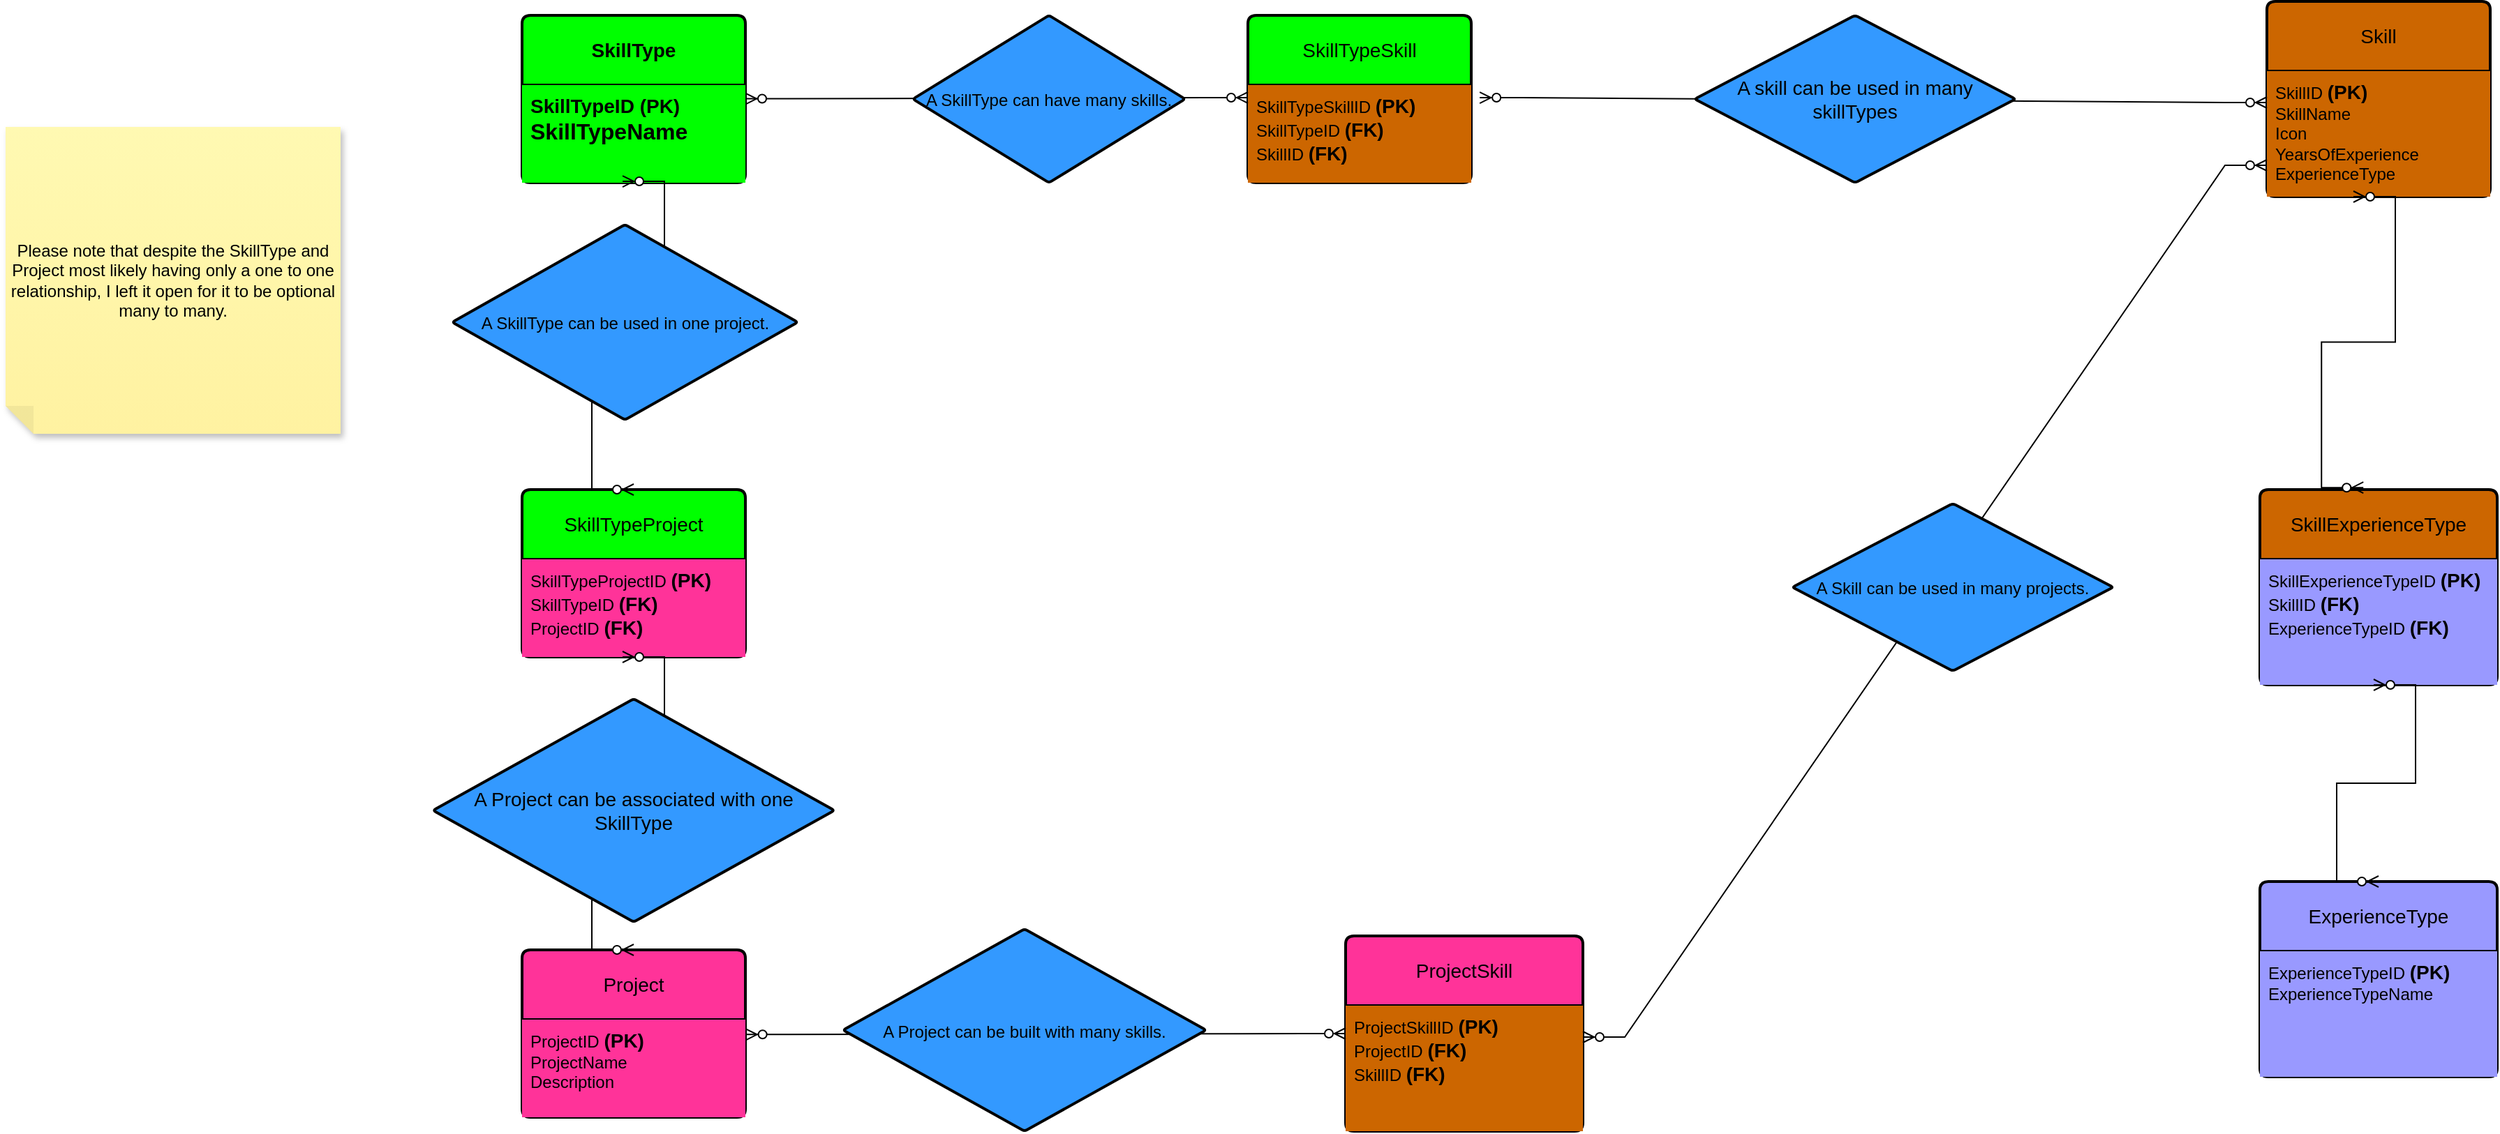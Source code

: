 <mxfile version="24.9.0">
  <diagram id="R2lEEEUBdFMjLlhIrx00" name="Page-1">
    <mxGraphModel dx="2130" dy="781" grid="1" gridSize="10" guides="1" tooltips="1" connect="1" arrows="1" fold="1" page="1" pageScale="1" pageWidth="850" pageHeight="1100" math="0" shadow="0" extFonts="Permanent Marker^https://fonts.googleapis.com/css?family=Permanent+Marker">
      <root>
        <mxCell id="0" />
        <mxCell id="1" parent="0" />
        <mxCell id="2te_wfa_4X3YV4hR2Sw0-1" value="Skill" style="swimlane;childLayout=stackLayout;horizontal=1;startSize=50;horizontalStack=0;rounded=1;fontSize=14;fontStyle=0;strokeWidth=2;resizeParent=0;resizeLast=1;shadow=0;dashed=0;align=center;arcSize=4;whiteSpace=wrap;html=1;fillColor=#CC6600;" parent="1" vertex="1">
          <mxGeometry x="1260" y="50" width="160" height="140" as="geometry" />
        </mxCell>
        <mxCell id="2te_wfa_4X3YV4hR2Sw0-2" value="SkillID&amp;nbsp;&lt;b&gt;&lt;font style=&quot;font-size: 14px;&quot;&gt;(PK)&lt;/font&gt;&lt;/b&gt;&lt;div&gt;SkillName&lt;/div&gt;&lt;div&gt;Icon&lt;/div&gt;&lt;div&gt;YearsOfExperience&lt;/div&gt;&lt;div&gt;ExperienceType&lt;/div&gt;" style="align=left;strokeColor=none;fillColor=#CC6600;spacingLeft=4;fontSize=12;verticalAlign=top;resizable=0;rotatable=0;part=1;html=1;" parent="2te_wfa_4X3YV4hR2Sw0-1" vertex="1">
          <mxGeometry y="50" width="160" height="90" as="geometry" />
        </mxCell>
        <mxCell id="2te_wfa_4X3YV4hR2Sw0-3" value="ProjectSkill" style="swimlane;childLayout=stackLayout;horizontal=1;startSize=50;horizontalStack=0;rounded=1;fontSize=14;fontStyle=0;strokeWidth=2;resizeParent=0;resizeLast=1;shadow=0;dashed=0;align=center;arcSize=4;whiteSpace=wrap;html=1;fillColor=#FF3399;" parent="1" vertex="1">
          <mxGeometry x="600" y="720" width="170" height="140" as="geometry" />
        </mxCell>
        <mxCell id="2te_wfa_4X3YV4hR2Sw0-4" value="ProjectSkillID&amp;nbsp;&lt;b&gt;&lt;font style=&quot;font-size: 14px;&quot;&gt;(PK)&lt;/font&gt;&lt;/b&gt;&lt;div&gt;ProjectID&amp;nbsp;&lt;b style=&quot;background-color: initial;&quot;&gt;&lt;font style=&quot;font-size: 14px;&quot;&gt;(FK)&lt;/font&gt;&lt;/b&gt;&lt;/div&gt;&lt;div&gt;SkillID&amp;nbsp;&lt;b style=&quot;background-color: initial;&quot;&gt;&lt;font style=&quot;font-size: 14px;&quot;&gt;(FK)&lt;/font&gt;&lt;/b&gt;&lt;/div&gt;" style="align=left;strokeColor=none;fillColor=#CC6600;spacingLeft=4;fontSize=12;verticalAlign=top;resizable=1;rotatable=0;part=1;html=1;" parent="2te_wfa_4X3YV4hR2Sw0-3" vertex="1">
          <mxGeometry y="50" width="170" height="90" as="geometry" />
        </mxCell>
        <mxCell id="2te_wfa_4X3YV4hR2Sw0-5" value="" style="edgeStyle=entityRelationEdgeStyle;fontSize=12;html=1;endArrow=ERzeroToMany;endFill=1;startArrow=ERzeroToMany;rounded=0;entryX=0;entryY=0.25;entryDx=0;entryDy=0;exitX=1.038;exitY=0.129;exitDx=0;exitDy=0;exitPerimeter=0;" parent="1" source="2te_wfa_4X3YV4hR2Sw0-15" target="2te_wfa_4X3YV4hR2Sw0-2" edge="1">
          <mxGeometry width="100" height="100" relative="1" as="geometry">
            <mxPoint x="850" y="123" as="sourcePoint" />
            <mxPoint x="230" y="590" as="targetPoint" />
            <Array as="points">
              <mxPoint x="60" y="530" />
            </Array>
          </mxGeometry>
        </mxCell>
        <mxCell id="2te_wfa_4X3YV4hR2Sw0-10" value="Project" style="swimlane;childLayout=stackLayout;horizontal=1;startSize=50;horizontalStack=0;rounded=1;fontSize=14;fontStyle=0;strokeWidth=2;resizeParent=0;resizeLast=1;shadow=0;dashed=0;align=center;arcSize=4;whiteSpace=wrap;html=1;fillColor=#FF3399;" parent="1" vertex="1">
          <mxGeometry x="10" y="730" width="160" height="120" as="geometry" />
        </mxCell>
        <mxCell id="2te_wfa_4X3YV4hR2Sw0-11" value="ProjectID&amp;nbsp;&lt;b&gt;&lt;font style=&quot;font-size: 14px;&quot;&gt;(PK)&lt;/font&gt;&lt;/b&gt;&lt;div&gt;ProjectName&lt;/div&gt;&lt;div&gt;Description&lt;/div&gt;&lt;div&gt;&lt;br&gt;&lt;/div&gt;" style="align=left;strokeColor=none;fillColor=#FF3399;spacingLeft=4;fontSize=12;verticalAlign=top;resizable=0;rotatable=0;part=1;html=1;" parent="2te_wfa_4X3YV4hR2Sw0-10" vertex="1">
          <mxGeometry y="50" width="160" height="70" as="geometry" />
        </mxCell>
        <mxCell id="2te_wfa_4X3YV4hR2Sw0-14" value="SkillTypeSkill" style="swimlane;childLayout=stackLayout;horizontal=1;startSize=50;horizontalStack=0;rounded=1;fontSize=14;fontStyle=0;strokeWidth=2;resizeParent=0;resizeLast=1;shadow=0;dashed=0;align=center;arcSize=4;whiteSpace=wrap;html=1;fillColor=#00FF00;" parent="1" vertex="1">
          <mxGeometry x="530" y="60" width="160" height="120" as="geometry" />
        </mxCell>
        <mxCell id="2te_wfa_4X3YV4hR2Sw0-15" value="SkillTypeSkillID&amp;nbsp;&lt;b&gt;&lt;font style=&quot;font-size: 14px;&quot;&gt;(PK)&lt;/font&gt;&lt;/b&gt;&lt;div&gt;SkillTypeID&amp;nbsp;&lt;b style=&quot;background-color: initial;&quot;&gt;&lt;font style=&quot;font-size: 14px;&quot;&gt;(FK)&lt;/font&gt;&lt;/b&gt;&lt;/div&gt;&lt;div&gt;SkillID&amp;nbsp;&lt;b style=&quot;background-color: initial;&quot;&gt;&lt;font style=&quot;font-size: 14px;&quot;&gt;(FK)&lt;/font&gt;&lt;/b&gt;&lt;/div&gt;" style="align=left;strokeColor=none;fillColor=#CC6600;spacingLeft=4;fontSize=12;verticalAlign=top;resizable=0;rotatable=0;part=1;html=1;" parent="2te_wfa_4X3YV4hR2Sw0-14" vertex="1">
          <mxGeometry y="50" width="160" height="70" as="geometry" />
        </mxCell>
        <mxCell id="2te_wfa_4X3YV4hR2Sw0-19" value="" style="edgeStyle=entityRelationEdgeStyle;fontSize=12;html=1;endArrow=ERzeroToMany;endFill=1;startArrow=ERzeroToMany;rounded=0;" parent="1" edge="1">
          <mxGeometry width="100" height="100" relative="1" as="geometry">
            <mxPoint x="170" y="119.76" as="sourcePoint" />
            <mxPoint x="530" y="119" as="targetPoint" />
            <Array as="points">
              <mxPoint x="-555" y="508.76" />
            </Array>
          </mxGeometry>
        </mxCell>
        <mxCell id="2te_wfa_4X3YV4hR2Sw0-20" value="&lt;b&gt;&lt;font style=&quot;font-size: 14px;&quot;&gt;SkillType&lt;/font&gt;&lt;/b&gt;" style="swimlane;childLayout=stackLayout;horizontal=1;startSize=50;horizontalStack=0;rounded=1;fontSize=14;fontStyle=0;strokeWidth=2;resizeParent=0;resizeLast=1;shadow=0;dashed=0;align=center;arcSize=4;whiteSpace=wrap;html=1;fillColor=#00FF00;" parent="1" vertex="1">
          <mxGeometry x="10" y="60" width="160" height="120" as="geometry" />
        </mxCell>
        <mxCell id="2te_wfa_4X3YV4hR2Sw0-21" value="&lt;b&gt;&lt;font style=&quot;font-size: 14px;&quot;&gt;SkillTypeID (PK)&lt;/font&gt;&lt;/b&gt;&lt;div&gt;&lt;b&gt;&lt;font size=&quot;3&quot;&gt;SkillTypeName&lt;/font&gt;&lt;/b&gt;&lt;/div&gt;" style="align=left;strokeColor=none;fillColor=#00FF00;spacingLeft=4;fontSize=12;verticalAlign=top;resizable=0;rotatable=0;part=1;html=1;" parent="2te_wfa_4X3YV4hR2Sw0-20" vertex="1">
          <mxGeometry y="50" width="160" height="70" as="geometry" />
        </mxCell>
        <mxCell id="2te_wfa_4X3YV4hR2Sw0-34" value="" style="edgeStyle=entityRelationEdgeStyle;fontSize=12;html=1;endArrow=ERzeroToMany;endFill=1;startArrow=ERzeroToMany;rounded=0;exitX=1.002;exitY=0.152;exitDx=0;exitDy=0;exitPerimeter=0;" parent="1" source="2te_wfa_4X3YV4hR2Sw0-11" edge="1">
          <mxGeometry width="100" height="100" relative="1" as="geometry">
            <mxPoint x="190" y="789.47" as="sourcePoint" />
            <mxPoint x="600" y="790" as="targetPoint" />
            <Array as="points">
              <mxPoint x="-535" y="1178.47" />
            </Array>
          </mxGeometry>
        </mxCell>
        <mxCell id="2te_wfa_4X3YV4hR2Sw0-33" value="&lt;font style=&quot;font-size: 12px;&quot;&gt;A SkillType can have many skills.&lt;/font&gt;" style="rhombus;whiteSpace=wrap;html=1;fontSize=14;fontStyle=0;startSize=50;rounded=1;strokeWidth=2;shadow=0;dashed=0;arcSize=4;fillColor=#3399FF;" parent="1" vertex="1">
          <mxGeometry x="290" y="60" width="195" height="120" as="geometry" />
        </mxCell>
        <mxCell id="2te_wfa_4X3YV4hR2Sw0-35" value="SkillTypeProject" style="swimlane;childLayout=stackLayout;horizontal=1;startSize=50;horizontalStack=0;rounded=1;fontSize=14;fontStyle=0;strokeWidth=2;resizeParent=0;resizeLast=1;shadow=0;dashed=0;align=center;arcSize=4;whiteSpace=wrap;html=1;fillColor=#00FF00;" parent="1" vertex="1">
          <mxGeometry x="10" y="400" width="160" height="120" as="geometry" />
        </mxCell>
        <mxCell id="2te_wfa_4X3YV4hR2Sw0-36" value="SkillTypeProjectID&amp;nbsp;&lt;b&gt;&lt;font style=&quot;font-size: 14px;&quot;&gt;(PK)&lt;/font&gt;&lt;/b&gt;&lt;div&gt;SkillTypeID&amp;nbsp;&lt;b style=&quot;background-color: initial;&quot;&gt;&lt;font style=&quot;font-size: 14px;&quot;&gt;(FK)&lt;/font&gt;&lt;/b&gt;&lt;/div&gt;&lt;div&gt;ProjectID&amp;nbsp;&lt;b style=&quot;background-color: initial;&quot;&gt;&lt;font style=&quot;font-size: 14px;&quot;&gt;(FK)&lt;/font&gt;&lt;/b&gt;&lt;/div&gt;" style="align=left;strokeColor=none;fillColor=#FF3399;spacingLeft=4;fontSize=12;verticalAlign=top;resizable=0;rotatable=0;part=1;html=1;" parent="2te_wfa_4X3YV4hR2Sw0-35" vertex="1">
          <mxGeometry y="50" width="160" height="70" as="geometry" />
        </mxCell>
        <mxCell id="2te_wfa_4X3YV4hR2Sw0-38" value="" style="edgeStyle=entityRelationEdgeStyle;fontSize=12;html=1;endArrow=ERzeroToMany;endFill=1;startArrow=ERzeroToMany;rounded=0;entryX=0;entryY=0.75;entryDx=0;entryDy=0;exitX=1;exitY=0.25;exitDx=0;exitDy=0;" parent="1" source="2te_wfa_4X3YV4hR2Sw0-4" target="2te_wfa_4X3YV4hR2Sw0-2" edge="1">
          <mxGeometry width="100" height="100" relative="1" as="geometry">
            <mxPoint x="828" y="801" as="sourcePoint" />
            <mxPoint x="1130" y="700" as="targetPoint" />
            <Array as="points">
              <mxPoint x="780" y="790" />
              <mxPoint x="1120" y="640" />
            </Array>
          </mxGeometry>
        </mxCell>
        <mxCell id="2te_wfa_4X3YV4hR2Sw0-30" value="A skill can be used in many skillTypes" style="rhombus;whiteSpace=wrap;html=1;fontSize=14;fontStyle=0;startSize=50;rounded=1;strokeWidth=2;shadow=0;dashed=0;arcSize=4;resize=1;fillColor=#3399FF;" parent="1" vertex="1">
          <mxGeometry x="850" y="60" width="230" height="120" as="geometry" />
        </mxCell>
        <mxCell id="2te_wfa_4X3YV4hR2Sw0-8" value="&lt;font style=&quot;font-size: 12px;&quot;&gt;A Project can be built with many skills.&lt;/font&gt;" style="rhombus;whiteSpace=wrap;html=1;fontSize=14;fontStyle=0;startSize=50;rounded=1;strokeWidth=2;shadow=0;dashed=0;arcSize=4;fillColor=#3399FF;" parent="1" vertex="1">
          <mxGeometry x="240" y="715" width="260" height="145" as="geometry" />
        </mxCell>
        <mxCell id="2te_wfa_4X3YV4hR2Sw0-6" value="&lt;font style=&quot;font-size: 12px;&quot;&gt;A Skill can be used in many projects.&lt;/font&gt;" style="rhombus;whiteSpace=wrap;html=1;fontSize=14;fontStyle=0;startSize=50;rounded=1;strokeWidth=2;shadow=0;dashed=0;arcSize=4;resize=1;fillColor=#3399FF;" parent="1" vertex="1">
          <mxGeometry x="920" y="410" width="230" height="120" as="geometry" />
        </mxCell>
        <mxCell id="2te_wfa_4X3YV4hR2Sw0-44" value="" style="edgeStyle=entityRelationEdgeStyle;fontSize=12;html=1;endArrow=ERzeroToMany;endFill=1;startArrow=ERzeroToMany;rounded=0;exitX=0.45;exitY=0.986;exitDx=0;exitDy=0;exitPerimeter=0;entryX=0.5;entryY=0;entryDx=0;entryDy=0;" parent="1" source="2te_wfa_4X3YV4hR2Sw0-21" target="2te_wfa_4X3YV4hR2Sw0-35" edge="1">
          <mxGeometry width="100" height="100" relative="1" as="geometry">
            <mxPoint x="290" y="370.76" as="sourcePoint" />
            <mxPoint x="650" y="370" as="targetPoint" />
            <Array as="points">
              <mxPoint x="-435" y="759.76" />
            </Array>
          </mxGeometry>
        </mxCell>
        <mxCell id="2te_wfa_4X3YV4hR2Sw0-41" value="&lt;font style=&quot;font-size: 12px;&quot;&gt;A SkillType can be used in one project.&lt;/font&gt;" style="rhombus;whiteSpace=wrap;html=1;fontSize=14;fontStyle=0;startSize=50;rounded=1;strokeWidth=2;shadow=0;dashed=0;arcSize=4;fillColor=#3399FF;" parent="1" vertex="1">
          <mxGeometry x="-40" y="210" width="247.5" height="140" as="geometry" />
        </mxCell>
        <mxCell id="2te_wfa_4X3YV4hR2Sw0-45" value="" style="edgeStyle=entityRelationEdgeStyle;fontSize=12;html=1;endArrow=ERzeroToMany;endFill=1;startArrow=ERzeroToMany;rounded=0;exitX=0.45;exitY=0.986;exitDx=0;exitDy=0;exitPerimeter=0;" parent="1" edge="1">
          <mxGeometry width="100" height="100" relative="1" as="geometry">
            <mxPoint x="82" y="520" as="sourcePoint" />
            <mxPoint x="90" y="730" as="targetPoint" />
            <Array as="points">
              <mxPoint x="-435" y="1100.76" />
            </Array>
          </mxGeometry>
        </mxCell>
        <mxCell id="2te_wfa_4X3YV4hR2Sw0-42" value="A Project can be associated with one SkillType" style="rhombus;whiteSpace=wrap;html=1;fontSize=14;fontStyle=0;startSize=50;rounded=1;strokeWidth=2;shadow=0;dashed=0;arcSize=4;fillColor=#3399FF;" parent="1" vertex="1">
          <mxGeometry x="-53.75" y="550" width="287.5" height="160" as="geometry" />
        </mxCell>
        <mxCell id="2te_wfa_4X3YV4hR2Sw0-48" value="Please note that despite the SkillType and Project most likely having only a one to one relationship, I left it open for it to be optional many to many." style="shape=note;whiteSpace=wrap;html=1;backgroundOutline=1;fontColor=#000000;darkOpacity=0.05;fillColor=#FFF9B2;strokeColor=none;fillStyle=solid;direction=west;gradientDirection=north;gradientColor=#FFF2A1;shadow=1;size=20;pointerEvents=1;" parent="1" vertex="1">
          <mxGeometry x="-360" y="140" width="240" height="220" as="geometry" />
        </mxCell>
        <mxCell id="E1TpHn2PlvXWTSZgjYdX-1" value="SkillExperienceType" style="swimlane;childLayout=stackLayout;horizontal=1;startSize=50;horizontalStack=0;rounded=1;fontSize=14;fontStyle=0;strokeWidth=2;resizeParent=0;resizeLast=1;shadow=0;dashed=0;align=center;arcSize=4;whiteSpace=wrap;html=1;fillColor=#CC6600;" parent="1" vertex="1">
          <mxGeometry x="1255" y="400" width="170" height="140" as="geometry" />
        </mxCell>
        <mxCell id="E1TpHn2PlvXWTSZgjYdX-2" value="SkillExperienceTypeID&amp;nbsp;&lt;b&gt;&lt;font style=&quot;font-size: 14px;&quot;&gt;(PK)&lt;/font&gt;&lt;/b&gt;&lt;div&gt;SkillID&amp;nbsp;&lt;b style=&quot;background-color: initial;&quot;&gt;&lt;font style=&quot;font-size: 14px;&quot;&gt;(FK)&lt;/font&gt;&lt;/b&gt;&lt;/div&gt;&lt;div&gt;ExperienceTypeID&amp;nbsp;&lt;b style=&quot;background-color: initial;&quot;&gt;&lt;font style=&quot;font-size: 14px;&quot;&gt;(FK)&lt;/font&gt;&lt;/b&gt;&lt;br&gt;&lt;div&gt;&lt;br&gt;&lt;/div&gt;&lt;/div&gt;" style="align=left;strokeColor=none;fillColor=#9999FF;spacingLeft=4;fontSize=12;verticalAlign=top;resizable=1;rotatable=0;part=1;html=1;" parent="E1TpHn2PlvXWTSZgjYdX-1" vertex="1">
          <mxGeometry y="50" width="170" height="90" as="geometry" />
        </mxCell>
        <mxCell id="E1TpHn2PlvXWTSZgjYdX-5" value="ExperienceType" style="swimlane;childLayout=stackLayout;horizontal=1;startSize=50;horizontalStack=0;rounded=1;fontSize=14;fontStyle=0;strokeWidth=2;resizeParent=0;resizeLast=1;shadow=0;dashed=0;align=center;arcSize=4;whiteSpace=wrap;html=1;fillColor=#9999FF;" parent="1" vertex="1">
          <mxGeometry x="1255" y="681" width="170" height="140" as="geometry" />
        </mxCell>
        <mxCell id="E1TpHn2PlvXWTSZgjYdX-6" value="&lt;div&gt;&lt;div&gt;ExperienceTypeID&amp;nbsp;&lt;b style=&quot;background-color: initial;&quot;&gt;&lt;font style=&quot;font-size: 14px;&quot;&gt;(PK)&lt;/font&gt;&lt;/b&gt;&lt;/div&gt;&lt;/div&gt;&lt;div&gt;ExperienceTypeName&lt;/div&gt;" style="align=left;strokeColor=none;fillColor=#9999FF;spacingLeft=4;fontSize=12;verticalAlign=top;resizable=1;rotatable=0;part=1;html=1;" parent="E1TpHn2PlvXWTSZgjYdX-5" vertex="1">
          <mxGeometry y="50" width="170" height="90" as="geometry" />
        </mxCell>
        <mxCell id="E1TpHn2PlvXWTSZgjYdX-7" value="" style="edgeStyle=entityRelationEdgeStyle;fontSize=12;html=1;endArrow=ERzeroToMany;endFill=1;startArrow=ERzeroToMany;rounded=0;exitX=0.45;exitY=0.986;exitDx=0;exitDy=0;exitPerimeter=0;entryX=0.436;entryY=-0.01;entryDx=0;entryDy=0;entryPerimeter=0;" parent="1" target="E1TpHn2PlvXWTSZgjYdX-1" edge="1">
          <mxGeometry width="100" height="100" relative="1" as="geometry">
            <mxPoint x="1322" y="190" as="sourcePoint" />
            <mxPoint x="1330" y="411" as="targetPoint" />
            <Array as="points">
              <mxPoint x="805" y="770.76" />
              <mxPoint x="1330" y="340" />
              <mxPoint x="1370" y="340" />
            </Array>
          </mxGeometry>
        </mxCell>
        <mxCell id="E1TpHn2PlvXWTSZgjYdX-8" value="" style="edgeStyle=entityRelationEdgeStyle;fontSize=12;html=1;endArrow=ERzeroToMany;endFill=1;startArrow=ERzeroToMany;rounded=0;exitX=0.45;exitY=0.986;exitDx=0;exitDy=0;exitPerimeter=0;entryX=0.5;entryY=0;entryDx=0;entryDy=0;" parent="1" target="E1TpHn2PlvXWTSZgjYdX-5" edge="1">
          <mxGeometry width="100" height="100" relative="1" as="geometry">
            <mxPoint x="1336.5" y="540" as="sourcePoint" />
            <mxPoint x="1343.5" y="749" as="targetPoint" />
            <Array as="points">
              <mxPoint x="819.5" y="1120.76" />
              <mxPoint x="1344.5" y="690" />
              <mxPoint x="1384.5" y="690" />
            </Array>
          </mxGeometry>
        </mxCell>
      </root>
    </mxGraphModel>
  </diagram>
</mxfile>
